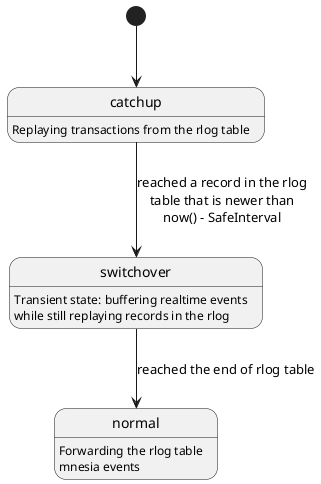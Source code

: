 @startuml

catchup: Replaying transactions from the rlog table
switchover: Transient state: buffering realtime events\nwhile still replaying records in the rlog
normal: Forwarding the rlog table\nmnesia events

[*] --> catchup
catchup --> switchover : reached a record in the rlog\ntable that is newer than\nnow() - SafeInterval
switchover --> normal : reached the end of rlog table

@enduml
